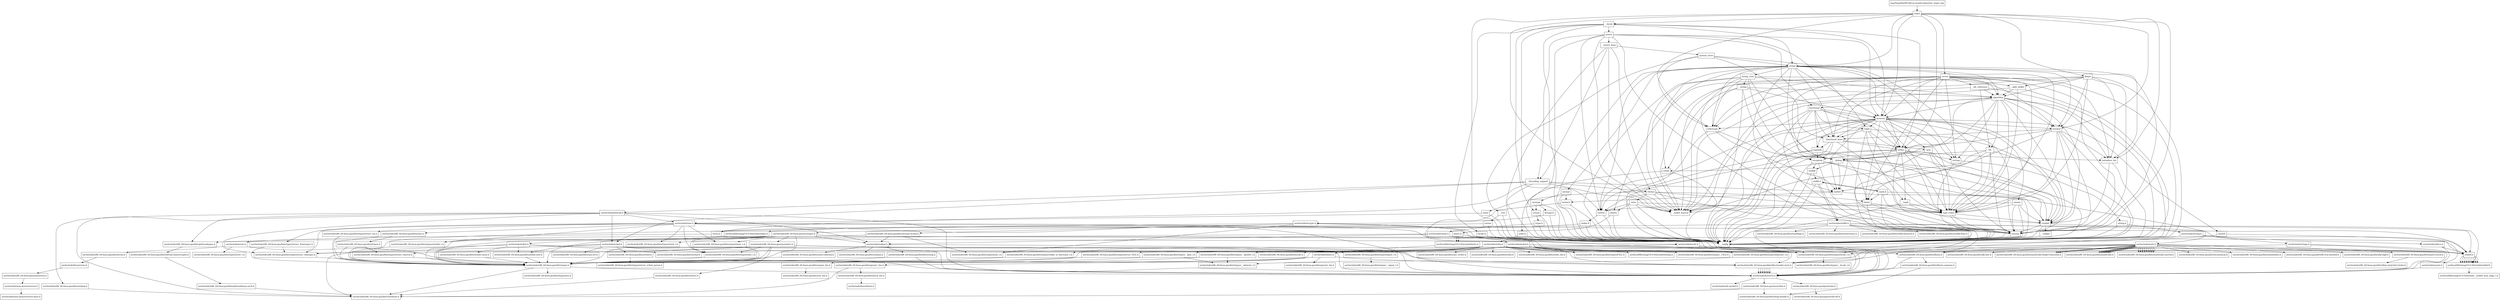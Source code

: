 digraph "dependencies" {
  header_1 [ shape="box", label="regex"];
  header_0 [ shape="box", label="tmp/tmpw8iwRO.libcxx.header.deps/test_regex.cpp"];
  header_2 [ shape="box", label="__config"];
  header_3 [ shape="box", label="usr/include/features.h"];
  header_4 [ shape="box", label="usr/include/stdc-predef.h"];
  header_5 [ shape="box", label="usr/include/x86_64-linux-gnu/sys/cdefs.h"];
  header_6 [ shape="box", label="usr/include/x86_64-linux-gnu/bits/wordsize.h"];
  header_7 [ shape="box", label="usr/include/x86_64-linux-gnu/bits/long-double.h"];
  header_8 [ shape="box", label="usr/include/x86_64-linux-gnu/gnu/stubs.h"];
  header_9 [ shape="box", label="usr/include/x86_64-linux-gnu/gnu/stubs-64.h"];
  header_11 [ shape="box", label="stdexcept"];
  header_12 [ shape="box", label="exception"];
  header_13 [ shape="box", label="cstddef"];
  header_14 [ shape="box", label="version"];
  header_15 [ shape="box", label="usr/local/lib/clang/10.0.0/include/stddef.h"];
  header_16 [ shape="box", label="usr/local/lib/clang/10.0.0/include/__stddef_max_align_t.h"];
  header_17 [ shape="box", label="__nullptr"];
  header_18 [ shape="box", label="cstdlib"];
  header_19 [ shape="box", label="stdlib.h"];
  header_20 [ shape="box", label="usr/include/stdlib.h"];
  header_21 [ shape="box", label="usr/include/x86_64-linux-gnu/bits/libc-header-start.h"];
  header_22 [ shape="box", label="stddef.h"];
  header_23 [ shape="box", label="usr/include/x86_64-linux-gnu/bits/waitflags.h"];
  header_24 [ shape="box", label="usr/include/x86_64-linux-gnu/bits/waitstatus.h"];
  header_25 [ shape="box", label="usr/include/x86_64-linux-gnu/bits/floatn.h"];
  header_26 [ shape="box", label="usr/include/x86_64-linux-gnu/bits/floatn-common.h"];
  header_27 [ shape="box", label="usr/include/x86_64-linux-gnu/bits/types/locale_t.h"];
  header_28 [ shape="box", label="usr/include/x86_64-linux-gnu/bits/types/__locale_t.h"];
  header_29 [ shape="box", label="usr/include/x86_64-linux-gnu/sys/types.h"];
  header_30 [ shape="box", label="usr/include/x86_64-linux-gnu/bits/types.h"];
  header_31 [ shape="box", label="usr/include/x86_64-linux-gnu/bits/typesizes.h"];
  header_32 [ shape="box", label="usr/include/x86_64-linux-gnu/bits/types/clock_t.h"];
  header_33 [ shape="box", label="usr/include/x86_64-linux-gnu/bits/types/clockid_t.h"];
  header_34 [ shape="box", label="usr/include/x86_64-linux-gnu/bits/types/time_t.h"];
  header_35 [ shape="box", label="usr/include/x86_64-linux-gnu/bits/types/timer_t.h"];
  header_36 [ shape="box", label="usr/include/x86_64-linux-gnu/bits/stdint-intn.h"];
  header_37 [ shape="box", label="usr/include/endian.h"];
  header_38 [ shape="box", label="usr/include/x86_64-linux-gnu/bits/endian.h"];
  header_39 [ shape="box", label="usr/include/x86_64-linux-gnu/bits/byteswap.h"];
  header_40 [ shape="box", label="usr/include/x86_64-linux-gnu/bits/uintn-identity.h"];
  header_41 [ shape="box", label="usr/include/x86_64-linux-gnu/sys/select.h"];
  header_42 [ shape="box", label="usr/include/x86_64-linux-gnu/bits/select.h"];
  header_43 [ shape="box", label="usr/include/x86_64-linux-gnu/bits/types/sigset_t.h"];
  header_44 [ shape="box", label="usr/include/x86_64-linux-gnu/bits/types/__sigset_t.h"];
  header_45 [ shape="box", label="usr/include/x86_64-linux-gnu/bits/types/struct_timeval.h"];
  header_46 [ shape="box", label="usr/include/x86_64-linux-gnu/bits/types/struct_timespec.h"];
  header_47 [ shape="box", label="usr/include/x86_64-linux-gnu/bits/pthreadtypes.h"];
  header_48 [ shape="box", label="usr/include/x86_64-linux-gnu/bits/thread-shared-types.h"];
  header_49 [ shape="box", label="usr/include/x86_64-linux-gnu/bits/pthreadtypes-arch.h"];
  header_50 [ shape="box", label="usr/include/alloca.h"];
  header_51 [ shape="box", label="usr/include/x86_64-linux-gnu/bits/stdlib-bsearch.h"];
  header_52 [ shape="box", label="usr/include/x86_64-linux-gnu/bits/stdlib-float.h"];
  header_53 [ shape="box", label="math.h"];
  header_54 [ shape="box", label="usr/include/math.h"];
  header_55 [ shape="box", label="usr/include/x86_64-linux-gnu/bits/math-vector.h"];
  header_56 [ shape="box", label="usr/include/x86_64-linux-gnu/bits/libm-simd-decl-stubs.h"];
  header_57 [ shape="box", label="usr/include/x86_64-linux-gnu/bits/flt-eval-method.h"];
  header_58 [ shape="box", label="usr/include/x86_64-linux-gnu/bits/fp-logb.h"];
  header_59 [ shape="box", label="usr/include/x86_64-linux-gnu/bits/fp-fast.h"];
  header_60 [ shape="box", label="usr/include/x86_64-linux-gnu/bits/mathcalls-helper-functions.h"];
  header_61 [ shape="box", label="usr/include/x86_64-linux-gnu/bits/mathcalls.h"];
  header_62 [ shape="box", label="usr/include/x86_64-linux-gnu/bits/mathcalls-narrow.h"];
  header_63 [ shape="box", label="usr/include/x86_64-linux-gnu/bits/iscanonical.h"];
  header_64 [ shape="box", label="usr/include/x86_64-linux-gnu/bits/mathinline.h"];
  header_65 [ shape="box", label="type_traits"];
  header_66 [ shape="box", label="limits"];
  header_67 [ shape="box", label="__undef_macros"];
  header_68 [ shape="box", label="iosfwd"];
  header_69 [ shape="box", label="wchar.h"];
  header_70 [ shape="box", label="usr/include/wchar.h"];
  header_71 [ shape="box", label="usr/local/lib/clang/10.0.0/include/stdarg.h"];
  header_72 [ shape="box", label="usr/include/x86_64-linux-gnu/bits/wchar.h"];
  header_73 [ shape="box", label="usr/include/x86_64-linux-gnu/bits/types/wint_t.h"];
  header_74 [ shape="box", label="usr/include/x86_64-linux-gnu/bits/types/mbstate_t.h"];
  header_75 [ shape="box", label="usr/include/x86_64-linux-gnu/bits/types/__mbstate_t.h"];
  header_76 [ shape="box", label="usr/include/x86_64-linux-gnu/bits/types/__FILE.h"];
  header_77 [ shape="box", label="usr/include/x86_64-linux-gnu/bits/types/FILE.h"];
  header_78 [ shape="box", label="__locale"];
  header_79 [ shape="box", label="string"];
  header_80 [ shape="box", label="string_view"];
  header_81 [ shape="box", label="__string"];
  header_82 [ shape="box", label="algorithm"];
  header_83 [ shape="box", label="initializer_list"];
  header_84 [ shape="box", label="cstring"];
  header_85 [ shape="box", label="string.h"];
  header_86 [ shape="box", label="usr/include/string.h"];
  header_87 [ shape="box", label="usr/include/strings.h"];
  header_88 [ shape="box", label="utility"];
  header_89 [ shape="box", label="__tuple"];
  header_90 [ shape="box", label="cstdint"];
  header_91 [ shape="box", label="stdint.h"];
  header_92 [ shape="box", label="usr/local/lib/clang/10.0.0/include/stdint.h"];
  header_93 [ shape="box", label="usr/include/stdint.h"];
  header_94 [ shape="box", label="usr/include/x86_64-linux-gnu/bits/stdint-uintn.h"];
  header_95 [ shape="box", label="__debug"];
  header_96 [ shape="box", label="cstdio"];
  header_97 [ shape="box", label="stdio.h"];
  header_98 [ shape="box", label="usr/include/stdio.h"];
  header_99 [ shape="box", label="usr/include/x86_64-linux-gnu/bits/types/__fpos_t.h"];
  header_100 [ shape="box", label="usr/include/x86_64-linux-gnu/bits/types/__fpos64_t.h"];
  header_101 [ shape="box", label="usr/include/x86_64-linux-gnu/bits/types/struct_FILE.h"];
  header_102 [ shape="box", label="usr/include/x86_64-linux-gnu/bits/types/cookie_io_functions_t.h"];
  header_103 [ shape="box", label="usr/include/x86_64-linux-gnu/bits/stdio_lim.h"];
  header_104 [ shape="box", label="usr/include/x86_64-linux-gnu/bits/sys_errlist.h"];
  header_105 [ shape="box", label="usr/include/x86_64-linux-gnu/bits/stdio.h"];
  header_106 [ shape="box", label="memory"];
  header_107 [ shape="box", label="typeinfo"];
  header_108 [ shape="box", label="new"];
  header_109 [ shape="box", label="iterator"];
  header_110 [ shape="box", label="__functional_base"];
  header_111 [ shape="box", label="tuple"];
  header_112 [ shape="box", label="cassert"];
  header_113 [ shape="box", label="usr/include/assert.h"];
  header_114 [ shape="box", label="atomic"];
  header_115 [ shape="box", label="functional"];
  header_116 [ shape="box", label="bit"];
  header_117 [ shape="box", label="cwchar"];
  header_118 [ shape="box", label="cwctype"];
  header_119 [ shape="box", label="cctype"];
  header_120 [ shape="box", label="ctype.h"];
  header_121 [ shape="box", label="usr/include/ctype.h"];
  header_122 [ shape="box", label="wctype.h"];
  header_123 [ shape="box", label="usr/include/wctype.h"];
  header_124 [ shape="box", label="usr/include/x86_64-linux-gnu/bits/wctype-wchar.h"];
  header_125 [ shape="box", label="mutex"];
  header_126 [ shape="box", label="__mutex_base"];
  header_127 [ shape="box", label="chrono"];
  header_128 [ shape="box", label="ctime"];
  header_129 [ shape="box", label="usr/include/time.h"];
  header_130 [ shape="box", label="usr/include/x86_64-linux-gnu/bits/time.h"];
  header_131 [ shape="box", label="usr/include/x86_64-linux-gnu/bits/timex.h"];
  header_132 [ shape="box", label="usr/include/x86_64-linux-gnu/bits/types/struct_tm.h"];
  header_133 [ shape="box", label="usr/include/x86_64-linux-gnu/bits/types/struct_itimerspec.h"];
  header_134 [ shape="box", label="ratio"];
  header_135 [ shape="box", label="climits"];
  header_136 [ shape="box", label="limits.h"];
  header_137 [ shape="box", label="usr/local/lib/clang/10.0.0/include/limits.h"];
  header_138 [ shape="box", label="usr/include/limits.h"];
  header_139 [ shape="box", label="usr/include/x86_64-linux-gnu/bits/posix1_lim.h"];
  header_140 [ shape="box", label="usr/include/x86_64-linux-gnu/bits/local_lim.h"];
  header_141 [ shape="box", label="usr/include/linux/limits.h"];
  header_142 [ shape="box", label="usr/include/x86_64-linux-gnu/bits/posix2_lim.h"];
  header_143 [ shape="box", label="usr/include/x86_64-linux-gnu/bits/xopen_lim.h"];
  header_144 [ shape="box", label="usr/include/x86_64-linux-gnu/bits/uio_lim.h"];
  header_145 [ shape="box", label="system_error"];
  header_146 [ shape="box", label="__errc"];
  header_147 [ shape="box", label="cerrno"];
  header_148 [ shape="box", label="errno.h"];
  header_149 [ shape="box", label="usr/include/errno.h"];
  header_150 [ shape="box", label="usr/include/x86_64-linux-gnu/bits/errno.h"];
  header_151 [ shape="box", label="usr/include/linux/errno.h"];
  header_152 [ shape="box", label="usr/include/x86_64-linux-gnu/asm/errno.h"];
  header_153 [ shape="box", label="usr/include/asm-generic/errno.h"];
  header_154 [ shape="box", label="usr/include/asm-generic/errno-base.h"];
  header_155 [ shape="box", label="usr/include/x86_64-linux-gnu/bits/types/error_t.h"];
  header_156 [ shape="box", label="__threading_support"];
  header_10 [ shape="box", label="usr/include/pthread.h"];
  header_157 [ shape="box", label="usr/include/sched.h"];
  header_158 [ shape="box", label="usr/include/x86_64-linux-gnu/bits/sched.h"];
  header_159 [ shape="box", label="usr/include/x86_64-linux-gnu/bits/types/struct_sched_param.h"];
  header_160 [ shape="box", label="usr/include/x86_64-linux-gnu/bits/cpu-set.h"];
  header_161 [ shape="box", label="usr/include/x86_64-linux-gnu/bits/setjmp.h"];
  header_162 [ shape="box", label="locale.h"];
  header_163 [ shape="box", label="usr/include/locale.h"];
  header_164 [ shape="box", label="usr/include/x86_64-linux-gnu/bits/locale.h"];
  header_165 [ shape="box", label="vector"];
  header_166 [ shape="box", label="__bit_reference"];
  header_167 [ shape="box", label="__split_buffer"];
  header_168 [ shape="box", label="deque"];
  header_89 -> header_2;
  header_89 -> header_13;
  header_89 -> header_65;
  header_109 -> header_2;
  header_109 -> header_68;
  header_109 -> header_110;
  header_109 -> header_65;
  header_109 -> header_13;
  header_109 -> header_83;
  header_109 -> header_14;
  header_109 -> header_95;
  header_46 -> header_30;
  header_115 -> header_2;
  header_115 -> header_65;
  header_115 -> header_107;
  header_115 -> header_12;
  header_115 -> header_106;
  header_115 -> header_111;
  header_115 -> header_88;
  header_115 -> header_14;
  header_115 -> header_110;
  header_129 -> header_3;
  header_129 -> header_22;
  header_129 -> header_130;
  header_129 -> header_32;
  header_129 -> header_34;
  header_129 -> header_132;
  header_129 -> header_46;
  header_129 -> header_33;
  header_129 -> header_35;
  header_129 -> header_133;
  header_129 -> header_27;
  header_36 -> header_30;
  header_84 -> header_2;
  header_84 -> header_85;
  header_111 -> header_2;
  header_111 -> header_89;
  header_111 -> header_13;
  header_111 -> header_65;
  header_111 -> header_110;
  header_111 -> header_88;
  header_111 -> header_14;
  header_47 -> header_48;
  header_122 -> header_2;
  header_122 -> header_123;
  header_108 -> header_2;
  header_108 -> header_12;
  header_108 -> header_65;
  header_108 -> header_13;
  header_108 -> header_14;
  header_85 -> header_2;
  header_85 -> header_86;
  header_37 -> header_3;
  header_37 -> header_38;
  header_37 -> header_39;
  header_37 -> header_40;
  header_166 -> header_2;
  header_166 -> header_116;
  header_166 -> header_82;
  header_166 -> header_67;
  header_114 -> header_2;
  header_114 -> header_13;
  header_114 -> header_90;
  header_114 -> header_65;
  header_114 -> header_14;
  header_39 -> header_3;
  header_39 -> header_30;
  header_131 -> header_30;
  header_131 -> header_45;
  header_148 -> header_2;
  header_148 -> header_149;
  header_45 -> header_30;
  header_86 -> header_21;
  header_86 -> header_22;
  header_86 -> header_27;
  header_86 -> header_87;
  header_26 -> header_3;
  header_26 -> header_7;
  header_11 -> header_2;
  header_11 -> header_12;
  header_11 -> header_68;
  header_35 -> header_30;
  header_135 -> header_2;
  header_135 -> header_136;
  header_54 -> header_21;
  header_54 -> header_30;
  header_54 -> header_55;
  header_54 -> header_25;
  header_54 -> header_57;
  header_54 -> header_58;
  header_54 -> header_59;
  header_54 -> header_60;
  header_54 -> header_61;
  header_54 -> header_60;
  header_54 -> header_61;
  header_54 -> header_60;
  header_54 -> header_61;
  header_54 -> header_61;
  header_54 -> header_61;
  header_54 -> header_61;
  header_54 -> header_61;
  header_54 -> header_62;
  header_54 -> header_62;
  header_54 -> header_62;
  header_54 -> header_62;
  header_54 -> header_62;
  header_54 -> header_62;
  header_54 -> header_62;
  header_54 -> header_62;
  header_54 -> header_62;
  header_54 -> header_63;
  header_54 -> header_64;
  header_80 -> header_2;
  header_80 -> header_81;
  header_80 -> header_82;
  header_80 -> header_109;
  header_80 -> header_66;
  header_80 -> header_11;
  header_80 -> header_14;
  header_80 -> header_95;
  header_80 -> header_67;
  header_12 -> header_2;
  header_12 -> header_13;
  header_12 -> header_18;
  header_12 -> header_65;
  header_12 -> header_14;
  header_14 -> header_2;
  header_158 -> header_159;
  header_65 -> header_2;
  header_65 -> header_13;
  header_65 -> header_14;
  header_53 -> header_2;
  header_53 -> header_19;
  header_53 -> header_54;
  header_53 -> header_65;
  header_53 -> header_66;
  header_136 -> header_2;
  header_136 -> header_137;
  header_136 -> header_137;
  header_0 -> header_1;
  header_139 -> header_6;
  header_139 -> header_140;
  header_168 -> header_2;
  header_168 -> header_167;
  header_168 -> header_65;
  header_168 -> header_83;
  header_168 -> header_109;
  header_168 -> header_82;
  header_168 -> header_11;
  header_168 -> header_14;
  header_168 -> header_67;
  header_157 -> header_3;
  header_157 -> header_30;
  header_157 -> header_22;
  header_157 -> header_34;
  header_157 -> header_46;
  header_157 -> header_158;
  header_157 -> header_160;
  header_66 -> header_2;
  header_66 -> header_65;
  header_66 -> header_67;
  header_66 -> header_14;
  header_125 -> header_2;
  header_125 -> header_126;
  header_125 -> header_90;
  header_125 -> header_115;
  header_125 -> header_106;
  header_125 -> header_111;
  header_125 -> header_14;
  header_125 -> header_156;
  header_125 -> header_67;
  header_99 -> header_30;
  header_99 -> header_75;
  header_50 -> header_3;
  header_50 -> header_22;
  header_167 -> header_2;
  header_167 -> header_65;
  header_167 -> header_82;
  header_167 -> header_67;
  header_8 -> header_9;
  header_40 -> header_30;
  header_119 -> header_2;
  header_119 -> header_120;
  header_110 -> header_2;
  header_110 -> header_65;
  header_110 -> header_107;
  header_110 -> header_12;
  header_110 -> header_108;
  header_110 -> header_88;
  header_25 -> header_3;
  header_25 -> header_26;
  header_18 -> header_2;
  header_18 -> header_19;
  header_10 -> header_3;
  header_10 -> header_37;
  header_10 -> header_157;
  header_10 -> header_129;
  header_10 -> header_47;
  header_10 -> header_161;
  header_10 -> header_6;
  header_10 -> header_46;
  header_1 -> header_2;
  header_1 -> header_11;
  header_1 -> header_78;
  header_1 -> header_83;
  header_1 -> header_88;
  header_1 -> header_109;
  header_1 -> header_79;
  header_1 -> header_106;
  header_1 -> header_165;
  header_1 -> header_168;
  header_1 -> header_14;
  header_1 -> header_67;
  header_121 -> header_3;
  header_121 -> header_30;
  header_121 -> header_37;
  header_121 -> header_27;
  header_30 -> header_3;
  header_30 -> header_6;
  header_30 -> header_31;
  header_48 -> header_49;
  header_161 -> header_6;
  header_156 -> header_2;
  header_156 -> header_127;
  header_156 -> header_68;
  header_156 -> header_148;
  header_156 -> header_10;
  header_156 -> header_157;
  header_156 -> header_67;
  header_120 -> header_2;
  header_120 -> header_121;
  header_117 -> header_2;
  header_117 -> header_118;
  header_117 -> header_69;
  header_127 -> header_2;
  header_127 -> header_128;
  header_127 -> header_65;
  header_127 -> header_134;
  header_127 -> header_66;
  header_127 -> header_14;
  header_127 -> header_67;
  header_138 -> header_21;
  header_138 -> header_139;
  header_138 -> header_142;
  header_138 -> header_143;
  header_143 -> header_144;
  header_93 -> header_21;
  header_93 -> header_30;
  header_93 -> header_72;
  header_93 -> header_6;
  header_93 -> header_36;
  header_93 -> header_94;
  header_146 -> header_2;
  header_146 -> header_147;
  header_116 -> header_2;
  header_116 -> header_66;
  header_116 -> header_65;
  header_116 -> header_14;
  header_116 -> header_95;
  header_116 -> header_67;
  header_126 -> header_2;
  header_126 -> header_127;
  header_126 -> header_145;
  header_126 -> header_156;
  header_126 -> header_67;
  header_3 -> header_4;
  header_3 -> header_5;
  header_3 -> header_8;
  header_124 -> header_30;
  header_124 -> header_73;
  header_124 -> header_37;
  header_81 -> header_2;
  header_81 -> header_82;
  header_81 -> header_96;
  header_81 -> header_106;
  header_81 -> header_95;
  header_81 -> header_67;
  header_2 -> header_3;
  header_162 -> header_2;
  header_162 -> header_163;
  header_163 -> header_3;
  header_163 -> header_22;
  header_163 -> header_164;
  header_163 -> header_27;
  header_113 -> header_3;
  header_49 -> header_6;
  header_88 -> header_2;
  header_88 -> header_89;
  header_88 -> header_65;
  header_88 -> header_83;
  header_88 -> header_13;
  header_88 -> header_84;
  header_88 -> header_90;
  header_88 -> header_14;
  header_88 -> header_95;
  header_92 -> header_93;
  header_21 -> header_3;
  header_21 -> header_3;
  header_21 -> header_3;
  header_21 -> header_3;
  header_21 -> header_3;
  header_21 -> header_3;
  header_21 -> header_3;
  header_100 -> header_30;
  header_100 -> header_75;
  header_79 -> header_2;
  header_79 -> header_80;
  header_79 -> header_68;
  header_79 -> header_84;
  header_79 -> header_96;
  header_79 -> header_117;
  header_79 -> header_82;
  header_79 -> header_109;
  header_79 -> header_88;
  header_79 -> header_106;
  header_79 -> header_11;
  header_79 -> header_65;
  header_79 -> header_83;
  header_79 -> header_110;
  header_79 -> header_14;
  header_79 -> header_90;
  header_79 -> header_95;
  header_79 -> header_67;
  header_133 -> header_30;
  header_133 -> header_46;
  header_107 -> header_2;
  header_107 -> header_12;
  header_107 -> header_13;
  header_107 -> header_90;
  header_19 -> header_2;
  header_19 -> header_20;
  header_19 -> header_53;
  header_19 -> header_20;
  header_83 -> header_2;
  header_83 -> header_13;
  header_74 -> header_75;
  header_106 -> header_2;
  header_106 -> header_65;
  header_106 -> header_107;
  header_106 -> header_13;
  header_106 -> header_90;
  header_106 -> header_108;
  header_106 -> header_88;
  header_106 -> header_66;
  header_106 -> header_109;
  header_106 -> header_110;
  header_106 -> header_68;
  header_106 -> header_111;
  header_106 -> header_11;
  header_106 -> header_84;
  header_106 -> header_112;
  header_106 -> header_114;
  header_106 -> header_14;
  header_106 -> header_67;
  header_43 -> header_44;
  header_123 -> header_3;
  header_123 -> header_30;
  header_123 -> header_73;
  header_123 -> header_124;
  header_123 -> header_27;
  header_5 -> header_6;
  header_5 -> header_7;
  header_102 -> header_30;
  header_91 -> header_2;
  header_91 -> header_92;
  header_128 -> header_2;
  header_128 -> header_129;
  header_82 -> header_2;
  header_82 -> header_83;
  header_82 -> header_65;
  header_82 -> header_84;
  header_82 -> header_88;
  header_82 -> header_106;
  header_82 -> header_115;
  header_82 -> header_109;
  header_82 -> header_13;
  header_82 -> header_116;
  header_82 -> header_14;
  header_82 -> header_95;
  header_82 -> header_67;
  header_94 -> header_30;
  header_96 -> header_2;
  header_96 -> header_97;
  header_137 -> header_138;
  header_17 -> header_2;
  header_95 -> header_2;
  header_95 -> header_68;
  header_95 -> header_18;
  header_95 -> header_96;
  header_95 -> header_13;
  header_70 -> header_21;
  header_70 -> header_25;
  header_70 -> header_22;
  header_70 -> header_71;
  header_70 -> header_72;
  header_70 -> header_73;
  header_70 -> header_74;
  header_70 -> header_76;
  header_70 -> header_77;
  header_70 -> header_27;
  header_90 -> header_2;
  header_90 -> header_91;
  header_130 -> header_30;
  header_130 -> header_131;
  header_118 -> header_2;
  header_118 -> header_119;
  header_118 -> header_122;
  header_68 -> header_2;
  header_68 -> header_69;
  header_34 -> header_30;
  header_98 -> header_21;
  header_98 -> header_22;
  header_98 -> header_71;
  header_98 -> header_30;
  header_98 -> header_99;
  header_98 -> header_100;
  header_98 -> header_76;
  header_98 -> header_77;
  header_98 -> header_101;
  header_98 -> header_102;
  header_98 -> header_103;
  header_98 -> header_104;
  header_98 -> header_105;
  header_33 -> header_30;
  header_152 -> header_153;
  header_150 -> header_151;
  header_165 -> header_2;
  header_165 -> header_68;
  header_165 -> header_166;
  header_165 -> header_65;
  header_165 -> header_135;
  header_165 -> header_66;
  header_165 -> header_83;
  header_165 -> header_106;
  header_165 -> header_11;
  header_165 -> header_82;
  header_165 -> header_84;
  header_165 -> header_14;
  header_165 -> header_167;
  header_165 -> header_110;
  header_165 -> header_95;
  header_165 -> header_67;
  header_101 -> header_30;
  header_153 -> header_154;
  header_32 -> header_30;
  header_69 -> header_2;
  header_69 -> header_70;
  header_55 -> header_56;
  header_151 -> header_152;
  header_42 -> header_6;
  header_41 -> header_3;
  header_41 -> header_30;
  header_41 -> header_42;
  header_41 -> header_43;
  header_41 -> header_34;
  header_41 -> header_45;
  header_41 -> header_46;
  header_97 -> header_2;
  header_97 -> header_98;
  header_134 -> header_2;
  header_134 -> header_90;
  header_134 -> header_135;
  header_134 -> header_65;
  header_134 -> header_67;
  header_78 -> header_2;
  header_78 -> header_79;
  header_78 -> header_106;
  header_78 -> header_88;
  header_78 -> header_125;
  header_78 -> header_90;
  header_78 -> header_119;
  header_78 -> header_162;
  header_132 -> header_30;
  header_149 -> header_3;
  header_149 -> header_150;
  header_149 -> header_155;
  header_140 -> header_141;
  header_147 -> header_2;
  header_147 -> header_148;
  header_13 -> header_2;
  header_13 -> header_14;
  header_13 -> header_15;
  header_13 -> header_17;
  header_20 -> header_21;
  header_20 -> header_22;
  header_20 -> header_23;
  header_20 -> header_24;
  header_20 -> header_25;
  header_20 -> header_27;
  header_20 -> header_29;
  header_20 -> header_50;
  header_20 -> header_51;
  header_20 -> header_52;
  header_112 -> header_2;
  header_112 -> header_113;
  header_27 -> header_28;
  header_22 -> header_15;
  header_22 -> header_15;
  header_22 -> header_15;
  header_22 -> header_15;
  header_22 -> header_15;
  header_22 -> header_15;
  header_22 -> header_15;
  header_22 -> header_15;
  header_22 -> header_15;
  header_22 -> header_15;
  header_145 -> header_146;
  header_145 -> header_65;
  header_145 -> header_11;
  header_145 -> header_110;
  header_145 -> header_79;
  header_87 -> header_3;
  header_87 -> header_22;
  header_87 -> header_27;
  header_29 -> header_3;
  header_29 -> header_30;
  header_29 -> header_32;
  header_29 -> header_33;
  header_29 -> header_34;
  header_29 -> header_35;
  header_29 -> header_22;
  header_29 -> header_36;
  header_29 -> header_37;
  header_29 -> header_41;
  header_29 -> header_47;
  header_15 -> header_16;
}
